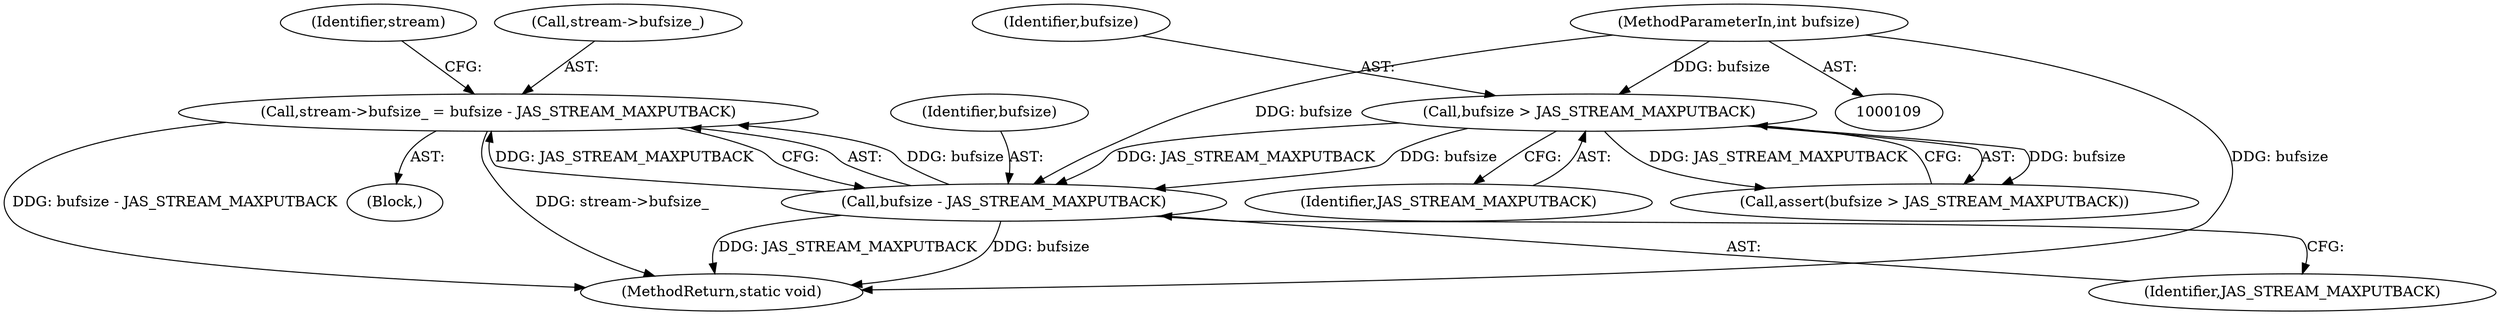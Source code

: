 digraph "0_jasper_d42b2388f7f8e0332c846675133acea151fc557a_30@integer" {
"1000169" [label="(Call,stream->bufsize_ = bufsize - JAS_STREAM_MAXPUTBACK)"];
"1000173" [label="(Call,bufsize - JAS_STREAM_MAXPUTBACK)"];
"1000166" [label="(Call,bufsize > JAS_STREAM_MAXPUTBACK)"];
"1000113" [label="(MethodParameterIn,int bufsize)"];
"1000173" [label="(Call,bufsize - JAS_STREAM_MAXPUTBACK)"];
"1000164" [label="(Block,)"];
"1000174" [label="(Identifier,bufsize)"];
"1000170" [label="(Call,stream->bufsize_)"];
"1000175" [label="(Identifier,JAS_STREAM_MAXPUTBACK)"];
"1000113" [label="(MethodParameterIn,int bufsize)"];
"1000168" [label="(Identifier,JAS_STREAM_MAXPUTBACK)"];
"1000166" [label="(Call,bufsize > JAS_STREAM_MAXPUTBACK)"];
"1000222" [label="(MethodReturn,static void)"];
"1000167" [label="(Identifier,bufsize)"];
"1000195" [label="(Identifier,stream)"];
"1000165" [label="(Call,assert(bufsize > JAS_STREAM_MAXPUTBACK))"];
"1000169" [label="(Call,stream->bufsize_ = bufsize - JAS_STREAM_MAXPUTBACK)"];
"1000169" -> "1000164"  [label="AST: "];
"1000169" -> "1000173"  [label="CFG: "];
"1000170" -> "1000169"  [label="AST: "];
"1000173" -> "1000169"  [label="AST: "];
"1000195" -> "1000169"  [label="CFG: "];
"1000169" -> "1000222"  [label="DDG: bufsize - JAS_STREAM_MAXPUTBACK"];
"1000169" -> "1000222"  [label="DDG: stream->bufsize_"];
"1000173" -> "1000169"  [label="DDG: bufsize"];
"1000173" -> "1000169"  [label="DDG: JAS_STREAM_MAXPUTBACK"];
"1000173" -> "1000175"  [label="CFG: "];
"1000174" -> "1000173"  [label="AST: "];
"1000175" -> "1000173"  [label="AST: "];
"1000173" -> "1000222"  [label="DDG: bufsize"];
"1000173" -> "1000222"  [label="DDG: JAS_STREAM_MAXPUTBACK"];
"1000166" -> "1000173"  [label="DDG: bufsize"];
"1000166" -> "1000173"  [label="DDG: JAS_STREAM_MAXPUTBACK"];
"1000113" -> "1000173"  [label="DDG: bufsize"];
"1000166" -> "1000165"  [label="AST: "];
"1000166" -> "1000168"  [label="CFG: "];
"1000167" -> "1000166"  [label="AST: "];
"1000168" -> "1000166"  [label="AST: "];
"1000165" -> "1000166"  [label="CFG: "];
"1000166" -> "1000165"  [label="DDG: bufsize"];
"1000166" -> "1000165"  [label="DDG: JAS_STREAM_MAXPUTBACK"];
"1000113" -> "1000166"  [label="DDG: bufsize"];
"1000113" -> "1000109"  [label="AST: "];
"1000113" -> "1000222"  [label="DDG: bufsize"];
}
